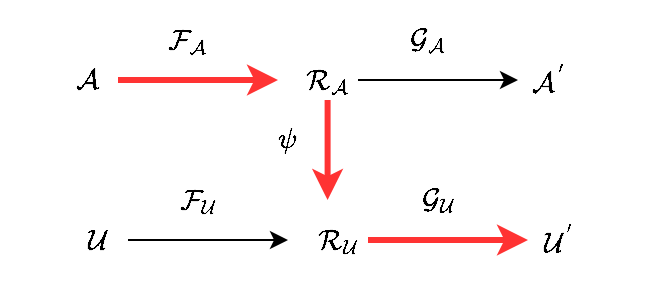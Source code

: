 <mxfile version="20.6.0" type="github">
  <diagram id="MJw_VQMlMMKwu6G3V24O" name="第 1 页">
    <mxGraphModel dx="415" dy="219" grid="1" gridSize="10" guides="1" tooltips="1" connect="1" arrows="1" fold="1" page="1" pageScale="1" pageWidth="827" pageHeight="1169" math="1" shadow="0">
      <root>
        <mxCell id="0" />
        <mxCell id="1" parent="0" />
        <mxCell id="_eu8RNjL3aE1zg_XiL9r-3" value="$$\mathcal{A}$$" style="text;html=1;align=center;verticalAlign=middle;whiteSpace=wrap;rounded=0;" vertex="1" parent="1">
          <mxGeometry x="190" y="180" width="70" height="40" as="geometry" />
        </mxCell>
        <mxCell id="_eu8RNjL3aE1zg_XiL9r-5" value="" style="endArrow=classic;html=1;rounded=0;strokeWidth=3;fillColor=#e51400;strokeColor=#FF3333;" edge="1" parent="1">
          <mxGeometry width="50" height="50" relative="1" as="geometry">
            <mxPoint x="240" y="200" as="sourcePoint" />
            <mxPoint x="320" y="200" as="targetPoint" />
          </mxGeometry>
        </mxCell>
        <mxCell id="_eu8RNjL3aE1zg_XiL9r-6" value="$$\mathcal{A}^{&#39;}$$" style="text;html=1;strokeColor=none;fillColor=none;align=center;verticalAlign=middle;whiteSpace=wrap;rounded=0;" vertex="1" parent="1">
          <mxGeometry x="420" y="180" width="70" height="40" as="geometry" />
        </mxCell>
        <mxCell id="_eu8RNjL3aE1zg_XiL9r-11" value="$$\mathcal{F}_{\mathcal{A}}$$" style="text;html=1;strokeColor=none;fillColor=none;align=center;verticalAlign=middle;whiteSpace=wrap;rounded=0;" vertex="1" parent="1">
          <mxGeometry x="240" y="160" width="70" height="40" as="geometry" />
        </mxCell>
        <mxCell id="_eu8RNjL3aE1zg_XiL9r-12" value="" style="endArrow=classic;html=1;rounded=0;" edge="1" parent="1">
          <mxGeometry width="50" height="50" relative="1" as="geometry">
            <mxPoint x="360" y="200" as="sourcePoint" />
            <mxPoint x="440" y="200" as="targetPoint" />
          </mxGeometry>
        </mxCell>
        <mxCell id="_eu8RNjL3aE1zg_XiL9r-13" value="$$\mathcal{G}_{\mathcal{A}}$$" style="text;html=1;strokeColor=none;fillColor=none;align=center;verticalAlign=middle;whiteSpace=wrap;rounded=0;" vertex="1" parent="1">
          <mxGeometry x="360" y="160" width="70" height="40" as="geometry" />
        </mxCell>
        <mxCell id="_eu8RNjL3aE1zg_XiL9r-14" value="$$\mathcal{R}_{\mathcal{A}}$$" style="text;html=1;align=center;verticalAlign=middle;whiteSpace=wrap;rounded=0;" vertex="1" parent="1">
          <mxGeometry x="310" y="180" width="70" height="40" as="geometry" />
        </mxCell>
        <mxCell id="_eu8RNjL3aE1zg_XiL9r-20" value="$$\mathcal{U}$$" style="text;html=1;align=center;verticalAlign=middle;whiteSpace=wrap;rounded=0;" vertex="1" parent="1">
          <mxGeometry x="195" y="260" width="70" height="40" as="geometry" />
        </mxCell>
        <mxCell id="_eu8RNjL3aE1zg_XiL9r-21" value="" style="endArrow=classic;html=1;rounded=0;" edge="1" parent="1">
          <mxGeometry width="50" height="50" relative="1" as="geometry">
            <mxPoint x="245" y="280" as="sourcePoint" />
            <mxPoint x="325" y="280" as="targetPoint" />
          </mxGeometry>
        </mxCell>
        <mxCell id="_eu8RNjL3aE1zg_XiL9r-22" value="$$\mathcal{U}^{&#39;}$$" style="text;html=1;strokeColor=none;fillColor=none;align=center;verticalAlign=middle;whiteSpace=wrap;rounded=0;" vertex="1" parent="1">
          <mxGeometry x="425" y="260" width="70" height="40" as="geometry" />
        </mxCell>
        <mxCell id="_eu8RNjL3aE1zg_XiL9r-23" value="$$\mathcal{F}_{\mathcal{U}}$$" style="text;html=1;strokeColor=none;fillColor=none;align=center;verticalAlign=middle;whiteSpace=wrap;rounded=0;" vertex="1" parent="1">
          <mxGeometry x="245" y="240" width="70" height="40" as="geometry" />
        </mxCell>
        <mxCell id="_eu8RNjL3aE1zg_XiL9r-24" value="" style="endArrow=classic;html=1;rounded=0;strokeWidth=3;strokeColor=#FF3333;" edge="1" parent="1">
          <mxGeometry width="50" height="50" relative="1" as="geometry">
            <mxPoint x="365" y="280" as="sourcePoint" />
            <mxPoint x="445" y="280" as="targetPoint" />
          </mxGeometry>
        </mxCell>
        <mxCell id="_eu8RNjL3aE1zg_XiL9r-25" value="$$\mathcal{G}_{\mathcal{U}}$$" style="text;html=1;strokeColor=none;fillColor=none;align=center;verticalAlign=middle;whiteSpace=wrap;rounded=0;" vertex="1" parent="1">
          <mxGeometry x="365" y="240" width="70" height="40" as="geometry" />
        </mxCell>
        <mxCell id="_eu8RNjL3aE1zg_XiL9r-26" value="$$\mathcal{R}_{\mathcal{U}}$$" style="text;html=1;align=center;verticalAlign=middle;whiteSpace=wrap;rounded=0;" vertex="1" parent="1">
          <mxGeometry x="315" y="260" width="70" height="40" as="geometry" />
        </mxCell>
        <mxCell id="_eu8RNjL3aE1zg_XiL9r-27" value="" style="endArrow=classic;html=1;rounded=0;fontColor=#FF3333;fillColor=#e51400;strokeColor=#FF3333;strokeWidth=3;" edge="1" parent="1">
          <mxGeometry width="50" height="50" relative="1" as="geometry">
            <mxPoint x="344.8" y="210" as="sourcePoint" />
            <mxPoint x="344.8" y="260" as="targetPoint" />
          </mxGeometry>
        </mxCell>
        <mxCell id="_eu8RNjL3aE1zg_XiL9r-28" value="$$\psi$$" style="text;html=1;align=center;verticalAlign=middle;whiteSpace=wrap;rounded=0;" vertex="1" parent="1">
          <mxGeometry x="290" y="210" width="70" height="40" as="geometry" />
        </mxCell>
      </root>
    </mxGraphModel>
  </diagram>
</mxfile>
